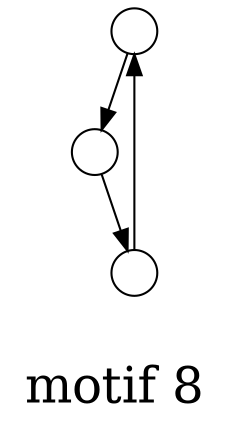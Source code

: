 /*****
motif 8
*****/

digraph G {
  graph [splines=false overlap=false]
  node  [shape=ellipse, width=0.3, height=0.3, label=""]
  0 ;
  1 ;
  2 ;
  0 -> 1;
  1 -> 2;
  2 -> 0;
  label = "\nmotif 8\n";  fontsize=24;
}

